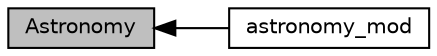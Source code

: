 digraph "Astronomy"
{
  edge [fontname="Helvetica",fontsize="10",labelfontname="Helvetica",labelfontsize="10"];
  node [fontname="Helvetica",fontsize="10",shape=box];
  rankdir=LR;
  Node2 [label="astronomy_mod",height=0.2,width=0.4,color="black", fillcolor="white", style="filled",URL="$group__astronomy__mod.html",tooltip="Provides astronomical variables for use by other modules within fms. The only currently used interfac..."];
  Node1 [label="Astronomy",height=0.2,width=0.4,color="black", fillcolor="grey75", style="filled", fontcolor="black",tooltip="Modules and associated files in the astronomy directory."];
  Node1->Node2 [shape=plaintext, dir="back", style="solid"];
}
